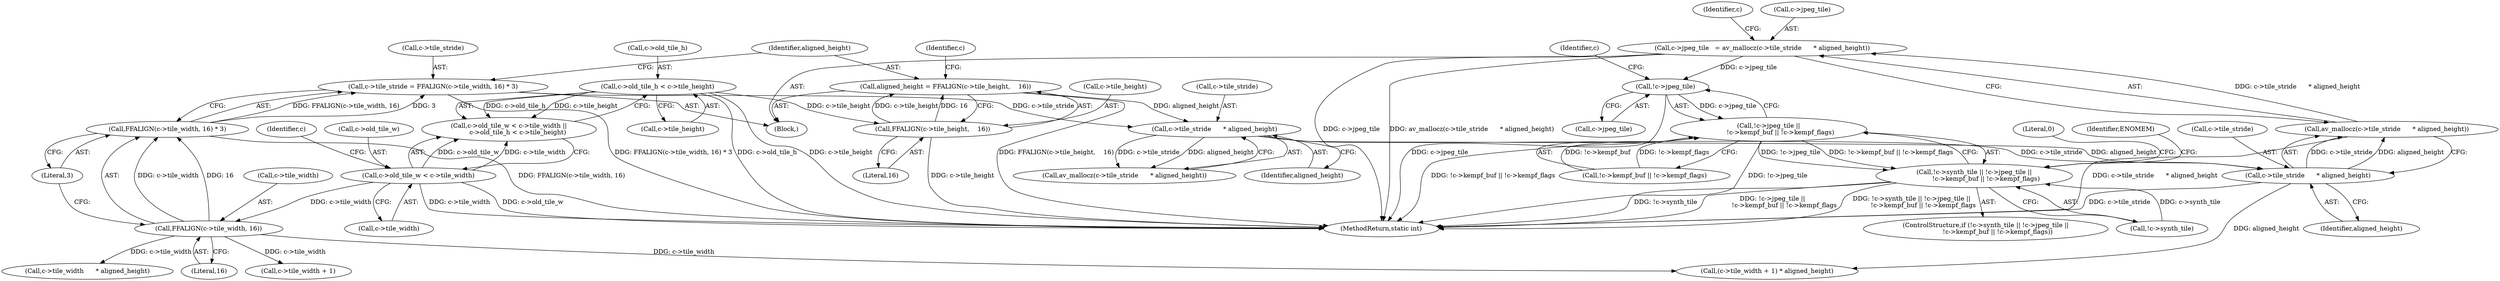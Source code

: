 digraph "0_FFmpeg_821a5938d100458f4d09d634041b05c860554ce0@pointer" {
"1000237" [label="(Call,c->jpeg_tile   = av_mallocz(c->tile_stride      * aligned_height))"];
"1000241" [label="(Call,av_mallocz(c->tile_stride      * aligned_height))"];
"1000242" [label="(Call,c->tile_stride      * aligned_height)"];
"1000232" [label="(Call,c->tile_stride      * aligned_height)"];
"1000193" [label="(Call,c->tile_stride = FFALIGN(c->tile_width, 16) * 3)"];
"1000197" [label="(Call,FFALIGN(c->tile_width, 16) * 3)"];
"1000198" [label="(Call,FFALIGN(c->tile_width, 16))"];
"1000178" [label="(Call,c->old_tile_w < c->tile_width)"];
"1000204" [label="(Call,aligned_height = FFALIGN(c->tile_height,    16))"];
"1000206" [label="(Call,FFALIGN(c->tile_height,    16))"];
"1000185" [label="(Call,c->old_tile_h < c->tile_height)"];
"1000278" [label="(Call,!c->jpeg_tile)"];
"1000277" [label="(Call,!c->jpeg_tile ||\n            !c->kempf_buf || !c->kempf_flags)"];
"1000272" [label="(Call,!c->synth_tile || !c->jpeg_tile ||\n            !c->kempf_buf || !c->kempf_flags)"];
"1000246" [label="(Identifier,aligned_height)"];
"1000249" [label="(Identifier,c)"];
"1000296" [label="(MethodReturn,static int)"];
"1000272" [label="(Call,!c->synth_tile || !c->jpeg_tile ||\n            !c->kempf_buf || !c->kempf_flags)"];
"1000282" [label="(Call,!c->kempf_buf || !c->kempf_flags)"];
"1000237" [label="(Call,c->jpeg_tile   = av_mallocz(c->tile_stride      * aligned_height))"];
"1000242" [label="(Call,c->tile_stride      * aligned_height)"];
"1000273" [label="(Call,!c->synth_tile)"];
"1000186" [label="(Call,c->old_tile_h)"];
"1000203" [label="(Literal,3)"];
"1000253" [label="(Call,(c->tile_width + 1) * aligned_height)"];
"1000266" [label="(Call,c->tile_width      * aligned_height)"];
"1000177" [label="(Call,c->old_tile_w < c->tile_width ||\n         c->old_tile_h < c->tile_height)"];
"1000206" [label="(Call,FFALIGN(c->tile_height,    16))"];
"1000192" [label="(Block,)"];
"1000233" [label="(Call,c->tile_stride)"];
"1000254" [label="(Call,c->tile_width + 1)"];
"1000232" [label="(Call,c->tile_stride      * aligned_height)"];
"1000185" [label="(Call,c->old_tile_h < c->tile_height)"];
"1000198" [label="(Call,FFALIGN(c->tile_width, 16))"];
"1000202" [label="(Literal,16)"];
"1000197" [label="(Call,FFALIGN(c->tile_width, 16) * 3)"];
"1000193" [label="(Call,c->tile_stride = FFALIGN(c->tile_width, 16) * 3)"];
"1000187" [label="(Identifier,c)"];
"1000189" [label="(Call,c->tile_height)"];
"1000271" [label="(ControlStructure,if (!c->synth_tile || !c->jpeg_tile ||\n            !c->kempf_buf || !c->kempf_flags))"];
"1000207" [label="(Call,c->tile_height)"];
"1000238" [label="(Call,c->jpeg_tile)"];
"1000199" [label="(Call,c->tile_width)"];
"1000178" [label="(Call,c->old_tile_w < c->tile_width)"];
"1000231" [label="(Call,av_mallocz(c->tile_stride      * aligned_height))"];
"1000241" [label="(Call,av_mallocz(c->tile_stride      * aligned_height))"];
"1000204" [label="(Call,aligned_height = FFALIGN(c->tile_height,    16))"];
"1000236" [label="(Identifier,aligned_height)"];
"1000285" [label="(Identifier,c)"];
"1000295" [label="(Literal,0)"];
"1000278" [label="(Call,!c->jpeg_tile)"];
"1000277" [label="(Call,!c->jpeg_tile ||\n            !c->kempf_buf || !c->kempf_flags)"];
"1000279" [label="(Call,c->jpeg_tile)"];
"1000243" [label="(Call,c->tile_stride)"];
"1000182" [label="(Call,c->tile_width)"];
"1000194" [label="(Call,c->tile_stride)"];
"1000179" [label="(Call,c->old_tile_w)"];
"1000205" [label="(Identifier,aligned_height)"];
"1000213" [label="(Identifier,c)"];
"1000210" [label="(Literal,16)"];
"1000293" [label="(Identifier,ENOMEM)"];
"1000237" -> "1000192"  [label="AST: "];
"1000237" -> "1000241"  [label="CFG: "];
"1000238" -> "1000237"  [label="AST: "];
"1000241" -> "1000237"  [label="AST: "];
"1000249" -> "1000237"  [label="CFG: "];
"1000237" -> "1000296"  [label="DDG: c->jpeg_tile"];
"1000237" -> "1000296"  [label="DDG: av_mallocz(c->tile_stride      * aligned_height)"];
"1000241" -> "1000237"  [label="DDG: c->tile_stride      * aligned_height"];
"1000237" -> "1000278"  [label="DDG: c->jpeg_tile"];
"1000241" -> "1000242"  [label="CFG: "];
"1000242" -> "1000241"  [label="AST: "];
"1000241" -> "1000296"  [label="DDG: c->tile_stride      * aligned_height"];
"1000242" -> "1000241"  [label="DDG: c->tile_stride"];
"1000242" -> "1000241"  [label="DDG: aligned_height"];
"1000242" -> "1000246"  [label="CFG: "];
"1000243" -> "1000242"  [label="AST: "];
"1000246" -> "1000242"  [label="AST: "];
"1000242" -> "1000296"  [label="DDG: c->tile_stride"];
"1000232" -> "1000242"  [label="DDG: c->tile_stride"];
"1000232" -> "1000242"  [label="DDG: aligned_height"];
"1000242" -> "1000253"  [label="DDG: aligned_height"];
"1000232" -> "1000231"  [label="AST: "];
"1000232" -> "1000236"  [label="CFG: "];
"1000233" -> "1000232"  [label="AST: "];
"1000236" -> "1000232"  [label="AST: "];
"1000231" -> "1000232"  [label="CFG: "];
"1000232" -> "1000231"  [label="DDG: c->tile_stride"];
"1000232" -> "1000231"  [label="DDG: aligned_height"];
"1000193" -> "1000232"  [label="DDG: c->tile_stride"];
"1000204" -> "1000232"  [label="DDG: aligned_height"];
"1000193" -> "1000192"  [label="AST: "];
"1000193" -> "1000197"  [label="CFG: "];
"1000194" -> "1000193"  [label="AST: "];
"1000197" -> "1000193"  [label="AST: "];
"1000205" -> "1000193"  [label="CFG: "];
"1000193" -> "1000296"  [label="DDG: FFALIGN(c->tile_width, 16) * 3"];
"1000197" -> "1000193"  [label="DDG: FFALIGN(c->tile_width, 16)"];
"1000197" -> "1000193"  [label="DDG: 3"];
"1000197" -> "1000203"  [label="CFG: "];
"1000198" -> "1000197"  [label="AST: "];
"1000203" -> "1000197"  [label="AST: "];
"1000197" -> "1000296"  [label="DDG: FFALIGN(c->tile_width, 16)"];
"1000198" -> "1000197"  [label="DDG: c->tile_width"];
"1000198" -> "1000197"  [label="DDG: 16"];
"1000198" -> "1000202"  [label="CFG: "];
"1000199" -> "1000198"  [label="AST: "];
"1000202" -> "1000198"  [label="AST: "];
"1000203" -> "1000198"  [label="CFG: "];
"1000178" -> "1000198"  [label="DDG: c->tile_width"];
"1000198" -> "1000253"  [label="DDG: c->tile_width"];
"1000198" -> "1000254"  [label="DDG: c->tile_width"];
"1000198" -> "1000266"  [label="DDG: c->tile_width"];
"1000178" -> "1000177"  [label="AST: "];
"1000178" -> "1000182"  [label="CFG: "];
"1000179" -> "1000178"  [label="AST: "];
"1000182" -> "1000178"  [label="AST: "];
"1000187" -> "1000178"  [label="CFG: "];
"1000177" -> "1000178"  [label="CFG: "];
"1000178" -> "1000296"  [label="DDG: c->old_tile_w"];
"1000178" -> "1000296"  [label="DDG: c->tile_width"];
"1000178" -> "1000177"  [label="DDG: c->old_tile_w"];
"1000178" -> "1000177"  [label="DDG: c->tile_width"];
"1000204" -> "1000192"  [label="AST: "];
"1000204" -> "1000206"  [label="CFG: "];
"1000205" -> "1000204"  [label="AST: "];
"1000206" -> "1000204"  [label="AST: "];
"1000213" -> "1000204"  [label="CFG: "];
"1000204" -> "1000296"  [label="DDG: FFALIGN(c->tile_height,    16)"];
"1000206" -> "1000204"  [label="DDG: c->tile_height"];
"1000206" -> "1000204"  [label="DDG: 16"];
"1000206" -> "1000210"  [label="CFG: "];
"1000207" -> "1000206"  [label="AST: "];
"1000210" -> "1000206"  [label="AST: "];
"1000206" -> "1000296"  [label="DDG: c->tile_height"];
"1000185" -> "1000206"  [label="DDG: c->tile_height"];
"1000185" -> "1000177"  [label="AST: "];
"1000185" -> "1000189"  [label="CFG: "];
"1000186" -> "1000185"  [label="AST: "];
"1000189" -> "1000185"  [label="AST: "];
"1000177" -> "1000185"  [label="CFG: "];
"1000185" -> "1000296"  [label="DDG: c->old_tile_h"];
"1000185" -> "1000296"  [label="DDG: c->tile_height"];
"1000185" -> "1000177"  [label="DDG: c->old_tile_h"];
"1000185" -> "1000177"  [label="DDG: c->tile_height"];
"1000278" -> "1000277"  [label="AST: "];
"1000278" -> "1000279"  [label="CFG: "];
"1000279" -> "1000278"  [label="AST: "];
"1000285" -> "1000278"  [label="CFG: "];
"1000277" -> "1000278"  [label="CFG: "];
"1000278" -> "1000296"  [label="DDG: c->jpeg_tile"];
"1000278" -> "1000277"  [label="DDG: c->jpeg_tile"];
"1000277" -> "1000272"  [label="AST: "];
"1000277" -> "1000282"  [label="CFG: "];
"1000282" -> "1000277"  [label="AST: "];
"1000272" -> "1000277"  [label="CFG: "];
"1000277" -> "1000296"  [label="DDG: !c->kempf_buf || !c->kempf_flags"];
"1000277" -> "1000296"  [label="DDG: !c->jpeg_tile"];
"1000277" -> "1000272"  [label="DDG: !c->jpeg_tile"];
"1000277" -> "1000272"  [label="DDG: !c->kempf_buf || !c->kempf_flags"];
"1000282" -> "1000277"  [label="DDG: !c->kempf_buf"];
"1000282" -> "1000277"  [label="DDG: !c->kempf_flags"];
"1000272" -> "1000271"  [label="AST: "];
"1000272" -> "1000273"  [label="CFG: "];
"1000273" -> "1000272"  [label="AST: "];
"1000293" -> "1000272"  [label="CFG: "];
"1000295" -> "1000272"  [label="CFG: "];
"1000272" -> "1000296"  [label="DDG: !c->synth_tile"];
"1000272" -> "1000296"  [label="DDG: !c->jpeg_tile ||\n            !c->kempf_buf || !c->kempf_flags"];
"1000272" -> "1000296"  [label="DDG: !c->synth_tile || !c->jpeg_tile ||\n            !c->kempf_buf || !c->kempf_flags"];
"1000273" -> "1000272"  [label="DDG: c->synth_tile"];
}
